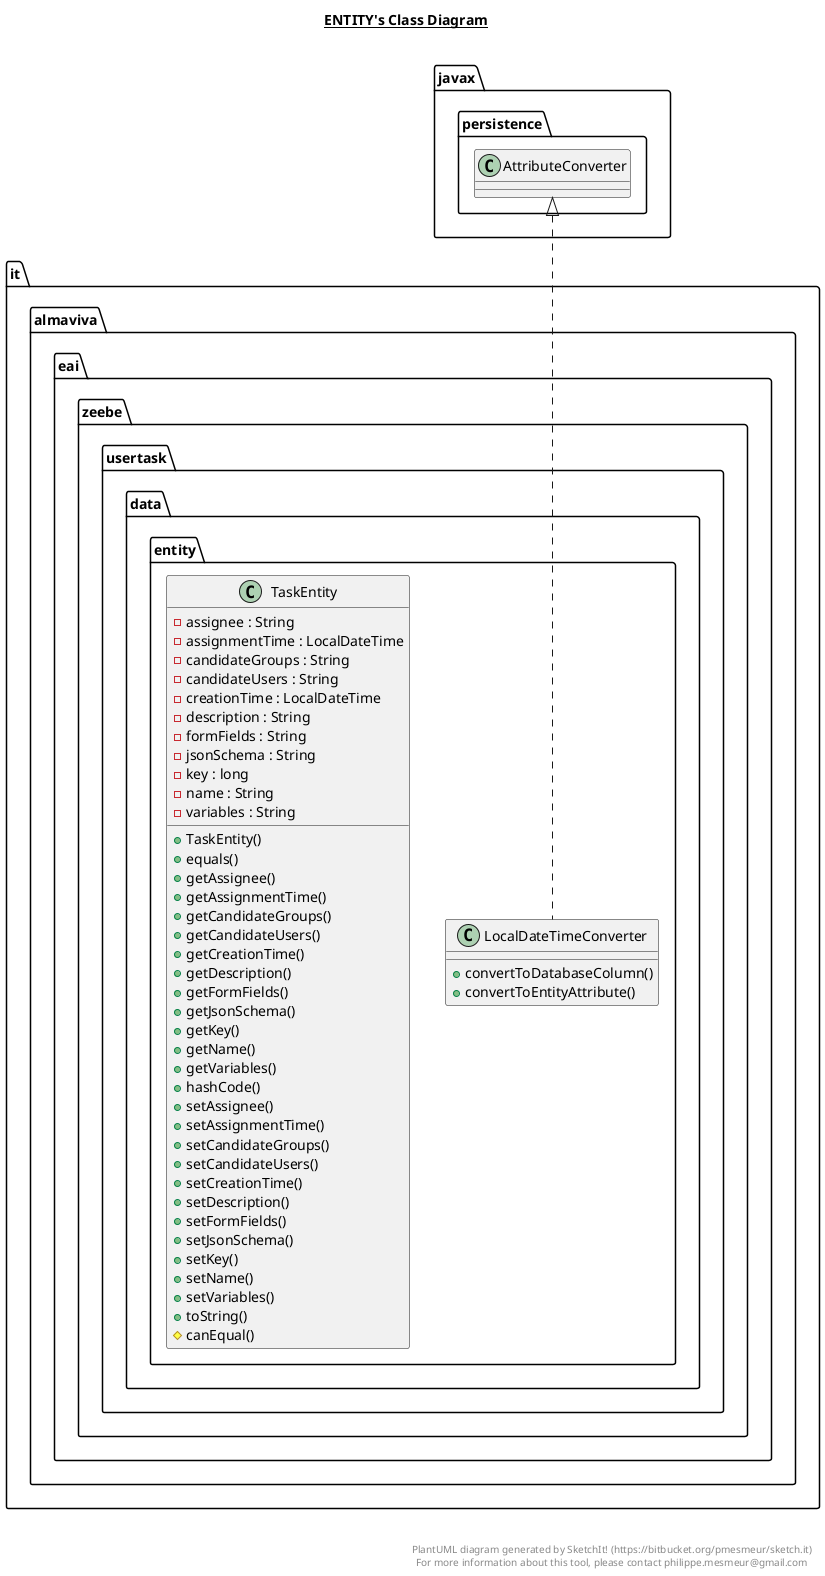 @startuml

title __ENTITY's Class Diagram__\n

  namespace it.almaviva.eai.zeebe.usertask.data.entity {
    class it.almaviva.eai.zeebe.usertask.data.entity.LocalDateTimeConverter {
        + convertToDatabaseColumn()
        + convertToEntityAttribute()
    }
  }
  

  namespace it.almaviva.eai.zeebe.usertask.data.entity {
    class it.almaviva.eai.zeebe.usertask.data.entity.TaskEntity {
        - assignee : String
        - assignmentTime : LocalDateTime
        - candidateGroups : String
        - candidateUsers : String
        - creationTime : LocalDateTime
        - description : String
        - formFields : String
        - jsonSchema : String
        - key : long
        - name : String
        - variables : String
        + TaskEntity()
        + equals()
        + getAssignee()
        + getAssignmentTime()
        + getCandidateGroups()
        + getCandidateUsers()
        + getCreationTime()
        + getDescription()
        + getFormFields()
        + getJsonSchema()
        + getKey()
        + getName()
        + getVariables()
        + hashCode()
        + setAssignee()
        + setAssignmentTime()
        + setCandidateGroups()
        + setCandidateUsers()
        + setCreationTime()
        + setDescription()
        + setFormFields()
        + setJsonSchema()
        + setKey()
        + setName()
        + setVariables()
        + toString()
        # canEqual()
    }
  }
  

  it.almaviva.eai.zeebe.usertask.data.entity.LocalDateTimeConverter .up.|> javax.persistence.AttributeConverter


right footer


PlantUML diagram generated by SketchIt! (https://bitbucket.org/pmesmeur/sketch.it)
For more information about this tool, please contact philippe.mesmeur@gmail.com
endfooter

@enduml
